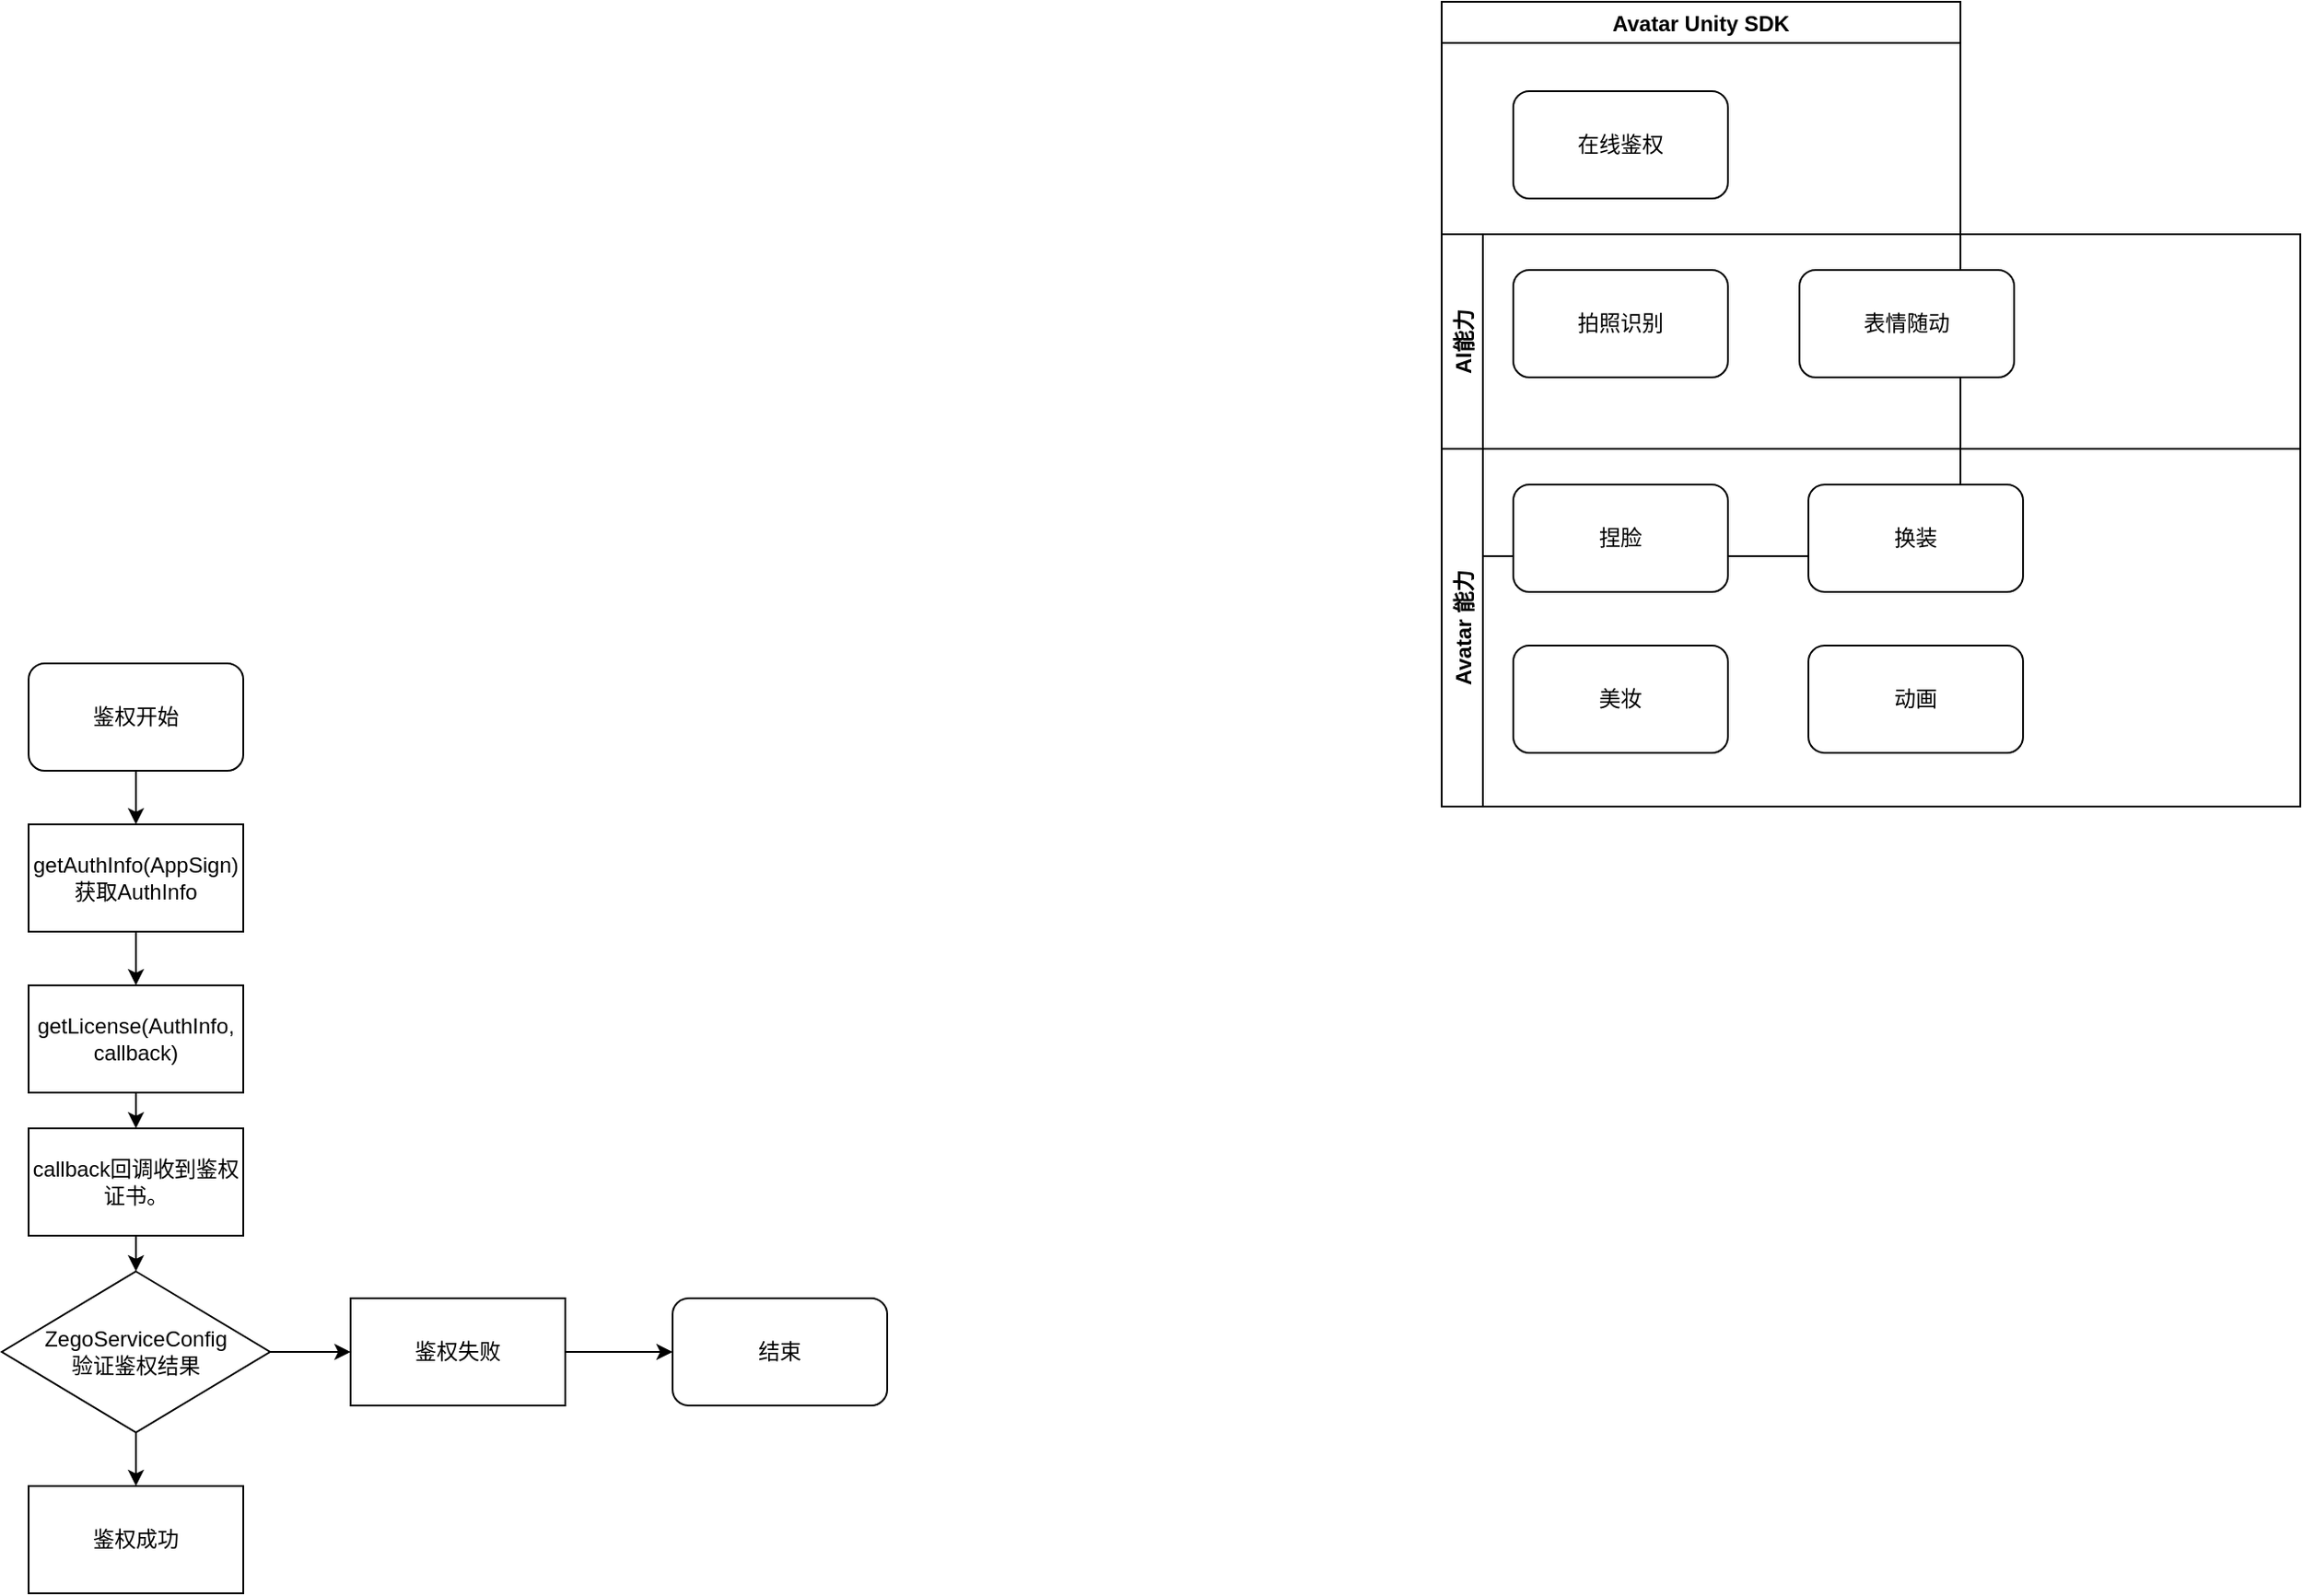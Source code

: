 <mxfile version="20.0.4" type="github">
  <diagram id="wFE0QG_FPsp0jaGvCLVb" name="Page-1">
    <mxGraphModel dx="788" dy="1564" grid="1" gridSize="10" guides="1" tooltips="1" connect="1" arrows="1" fold="1" page="1" pageScale="1" pageWidth="850" pageHeight="1100" math="0" shadow="0">
      <root>
        <mxCell id="0" />
        <mxCell id="1" parent="0" />
        <mxCell id="vQfDU65cQJJvmLIyPzIB-1" value="Avatar Unity SDK" style="swimlane;" vertex="1" parent="1">
          <mxGeometry x="860" y="-40" width="290" height="310" as="geometry" />
        </mxCell>
        <mxCell id="vQfDU65cQJJvmLIyPzIB-2" value="在线鉴权" style="rounded=1;whiteSpace=wrap;html=1;" vertex="1" parent="vQfDU65cQJJvmLIyPzIB-1">
          <mxGeometry x="40" y="50" width="120" height="60" as="geometry" />
        </mxCell>
        <mxCell id="vQfDU65cQJJvmLIyPzIB-3" value="拍照识别" style="rounded=1;whiteSpace=wrap;html=1;" vertex="1" parent="vQfDU65cQJJvmLIyPzIB-1">
          <mxGeometry x="40" y="150" width="120" height="60" as="geometry" />
        </mxCell>
        <mxCell id="vQfDU65cQJJvmLIyPzIB-4" value="表情随动" style="rounded=1;whiteSpace=wrap;html=1;" vertex="1" parent="vQfDU65cQJJvmLIyPzIB-1">
          <mxGeometry x="200" y="150" width="120" height="60" as="geometry" />
        </mxCell>
        <mxCell id="vQfDU65cQJJvmLIyPzIB-9" value="AI能力" style="swimlane;horizontal=0;" vertex="1" parent="vQfDU65cQJJvmLIyPzIB-1">
          <mxGeometry y="130" width="480" height="120" as="geometry" />
        </mxCell>
        <mxCell id="vQfDU65cQJJvmLIyPzIB-10" value="捏脸" style="rounded=1;whiteSpace=wrap;html=1;" vertex="1" parent="vQfDU65cQJJvmLIyPzIB-1">
          <mxGeometry x="40" y="270" width="120" height="60" as="geometry" />
        </mxCell>
        <mxCell id="vQfDU65cQJJvmLIyPzIB-11" value="换装" style="rounded=1;whiteSpace=wrap;html=1;" vertex="1" parent="vQfDU65cQJJvmLIyPzIB-1">
          <mxGeometry x="205" y="270" width="120" height="60" as="geometry" />
        </mxCell>
        <mxCell id="vQfDU65cQJJvmLIyPzIB-19" value="Avatar 能力" style="swimlane;horizontal=0;" vertex="1" parent="vQfDU65cQJJvmLIyPzIB-1">
          <mxGeometry y="250" width="480" height="200" as="geometry" />
        </mxCell>
        <mxCell id="vQfDU65cQJJvmLIyPzIB-20" value="美妆" style="rounded=1;whiteSpace=wrap;html=1;" vertex="1" parent="vQfDU65cQJJvmLIyPzIB-19">
          <mxGeometry x="40" y="110" width="120" height="60" as="geometry" />
        </mxCell>
        <mxCell id="vQfDU65cQJJvmLIyPzIB-22" value="动画" style="rounded=1;whiteSpace=wrap;html=1;" vertex="1" parent="vQfDU65cQJJvmLIyPzIB-19">
          <mxGeometry x="205" y="110" width="120" height="60" as="geometry" />
        </mxCell>
        <mxCell id="vQfDU65cQJJvmLIyPzIB-27" value="" style="edgeStyle=orthogonalEdgeStyle;rounded=0;orthogonalLoop=1;jettySize=auto;html=1;" edge="1" parent="1" source="vQfDU65cQJJvmLIyPzIB-24" target="vQfDU65cQJJvmLIyPzIB-26">
          <mxGeometry relative="1" as="geometry" />
        </mxCell>
        <mxCell id="vQfDU65cQJJvmLIyPzIB-24" value="鉴权开始" style="rounded=1;whiteSpace=wrap;html=1;" vertex="1" parent="1">
          <mxGeometry x="70" y="330" width="120" height="60" as="geometry" />
        </mxCell>
        <mxCell id="vQfDU65cQJJvmLIyPzIB-29" style="edgeStyle=orthogonalEdgeStyle;rounded=0;orthogonalLoop=1;jettySize=auto;html=1;exitX=0.5;exitY=1;exitDx=0;exitDy=0;entryX=0.5;entryY=0;entryDx=0;entryDy=0;" edge="1" parent="1" source="vQfDU65cQJJvmLIyPzIB-26" target="vQfDU65cQJJvmLIyPzIB-28">
          <mxGeometry relative="1" as="geometry" />
        </mxCell>
        <mxCell id="vQfDU65cQJJvmLIyPzIB-26" value="getAuthInfo(AppSign)&lt;br&gt;获取AuthInfo" style="rounded=0;whiteSpace=wrap;html=1;" vertex="1" parent="1">
          <mxGeometry x="70" y="420" width="120" height="60" as="geometry" />
        </mxCell>
        <mxCell id="vQfDU65cQJJvmLIyPzIB-33" style="edgeStyle=orthogonalEdgeStyle;rounded=0;orthogonalLoop=1;jettySize=auto;html=1;exitX=0.5;exitY=1;exitDx=0;exitDy=0;entryX=0.5;entryY=0;entryDx=0;entryDy=0;" edge="1" parent="1" source="vQfDU65cQJJvmLIyPzIB-28" target="vQfDU65cQJJvmLIyPzIB-32">
          <mxGeometry relative="1" as="geometry" />
        </mxCell>
        <mxCell id="vQfDU65cQJJvmLIyPzIB-28" value="getLicense(AuthInfo,&lt;br&gt;callback)" style="rounded=0;whiteSpace=wrap;html=1;" vertex="1" parent="1">
          <mxGeometry x="70" y="510" width="120" height="60" as="geometry" />
        </mxCell>
        <mxCell id="vQfDU65cQJJvmLIyPzIB-37" style="edgeStyle=orthogonalEdgeStyle;rounded=0;orthogonalLoop=1;jettySize=auto;html=1;exitX=0.5;exitY=1;exitDx=0;exitDy=0;entryX=0.5;entryY=0;entryDx=0;entryDy=0;" edge="1" parent="1" source="vQfDU65cQJJvmLIyPzIB-32" target="vQfDU65cQJJvmLIyPzIB-36">
          <mxGeometry relative="1" as="geometry" />
        </mxCell>
        <mxCell id="vQfDU65cQJJvmLIyPzIB-32" value="callback回调收到鉴权证书。" style="rounded=0;whiteSpace=wrap;html=1;" vertex="1" parent="1">
          <mxGeometry x="70" y="590" width="120" height="60" as="geometry" />
        </mxCell>
        <mxCell id="vQfDU65cQJJvmLIyPzIB-39" style="edgeStyle=orthogonalEdgeStyle;rounded=0;orthogonalLoop=1;jettySize=auto;html=1;exitX=0.5;exitY=1;exitDx=0;exitDy=0;" edge="1" parent="1" source="vQfDU65cQJJvmLIyPzIB-36" target="vQfDU65cQJJvmLIyPzIB-38">
          <mxGeometry relative="1" as="geometry" />
        </mxCell>
        <mxCell id="vQfDU65cQJJvmLIyPzIB-41" style="edgeStyle=orthogonalEdgeStyle;rounded=0;orthogonalLoop=1;jettySize=auto;html=1;exitX=1;exitY=0.5;exitDx=0;exitDy=0;entryX=0;entryY=0.5;entryDx=0;entryDy=0;" edge="1" parent="1" source="vQfDU65cQJJvmLIyPzIB-36" target="vQfDU65cQJJvmLIyPzIB-40">
          <mxGeometry relative="1" as="geometry" />
        </mxCell>
        <mxCell id="vQfDU65cQJJvmLIyPzIB-36" value="ZegoServiceConfig&lt;br&gt;验证鉴权结果" style="rhombus;whiteSpace=wrap;html=1;" vertex="1" parent="1">
          <mxGeometry x="55" y="670" width="150" height="90" as="geometry" />
        </mxCell>
        <mxCell id="vQfDU65cQJJvmLIyPzIB-38" value="鉴权成功" style="rounded=0;whiteSpace=wrap;html=1;" vertex="1" parent="1">
          <mxGeometry x="70" y="790" width="120" height="60" as="geometry" />
        </mxCell>
        <mxCell id="vQfDU65cQJJvmLIyPzIB-43" style="edgeStyle=orthogonalEdgeStyle;rounded=0;orthogonalLoop=1;jettySize=auto;html=1;exitX=1;exitY=0.5;exitDx=0;exitDy=0;" edge="1" parent="1" source="vQfDU65cQJJvmLIyPzIB-40" target="vQfDU65cQJJvmLIyPzIB-42">
          <mxGeometry relative="1" as="geometry" />
        </mxCell>
        <mxCell id="vQfDU65cQJJvmLIyPzIB-40" value="鉴权失败" style="rounded=0;whiteSpace=wrap;html=1;" vertex="1" parent="1">
          <mxGeometry x="250" y="685" width="120" height="60" as="geometry" />
        </mxCell>
        <mxCell id="vQfDU65cQJJvmLIyPzIB-42" value="结束" style="rounded=1;whiteSpace=wrap;html=1;" vertex="1" parent="1">
          <mxGeometry x="430" y="685" width="120" height="60" as="geometry" />
        </mxCell>
      </root>
    </mxGraphModel>
  </diagram>
</mxfile>
